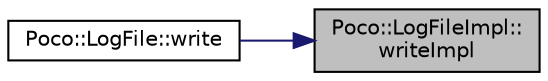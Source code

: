 digraph "Poco::LogFileImpl::writeImpl"
{
 // LATEX_PDF_SIZE
  edge [fontname="Helvetica",fontsize="10",labelfontname="Helvetica",labelfontsize="10"];
  node [fontname="Helvetica",fontsize="10",shape=record];
  rankdir="RL";
  Node1 [label="Poco::LogFileImpl::\lwriteImpl",height=0.2,width=0.4,color="black", fillcolor="grey75", style="filled", fontcolor="black",tooltip=" "];
  Node1 -> Node2 [dir="back",color="midnightblue",fontsize="10",style="solid",fontname="Helvetica"];
  Node2 [label="Poco::LogFile::write",height=0.2,width=0.4,color="black", fillcolor="white", style="filled",URL="$classPoco_1_1LogFile.html#a52798eb4783705529618a0af3a1b0f85",tooltip="Destroys the LogFile."];
}
